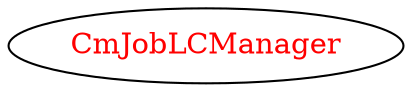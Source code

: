 digraph dependencyGraph {
 concentrate=true;
 ranksep="2.0";
 rankdir="LR"; 
 splines="ortho";
"CmJobLCManager" [fontcolor="red"];
}